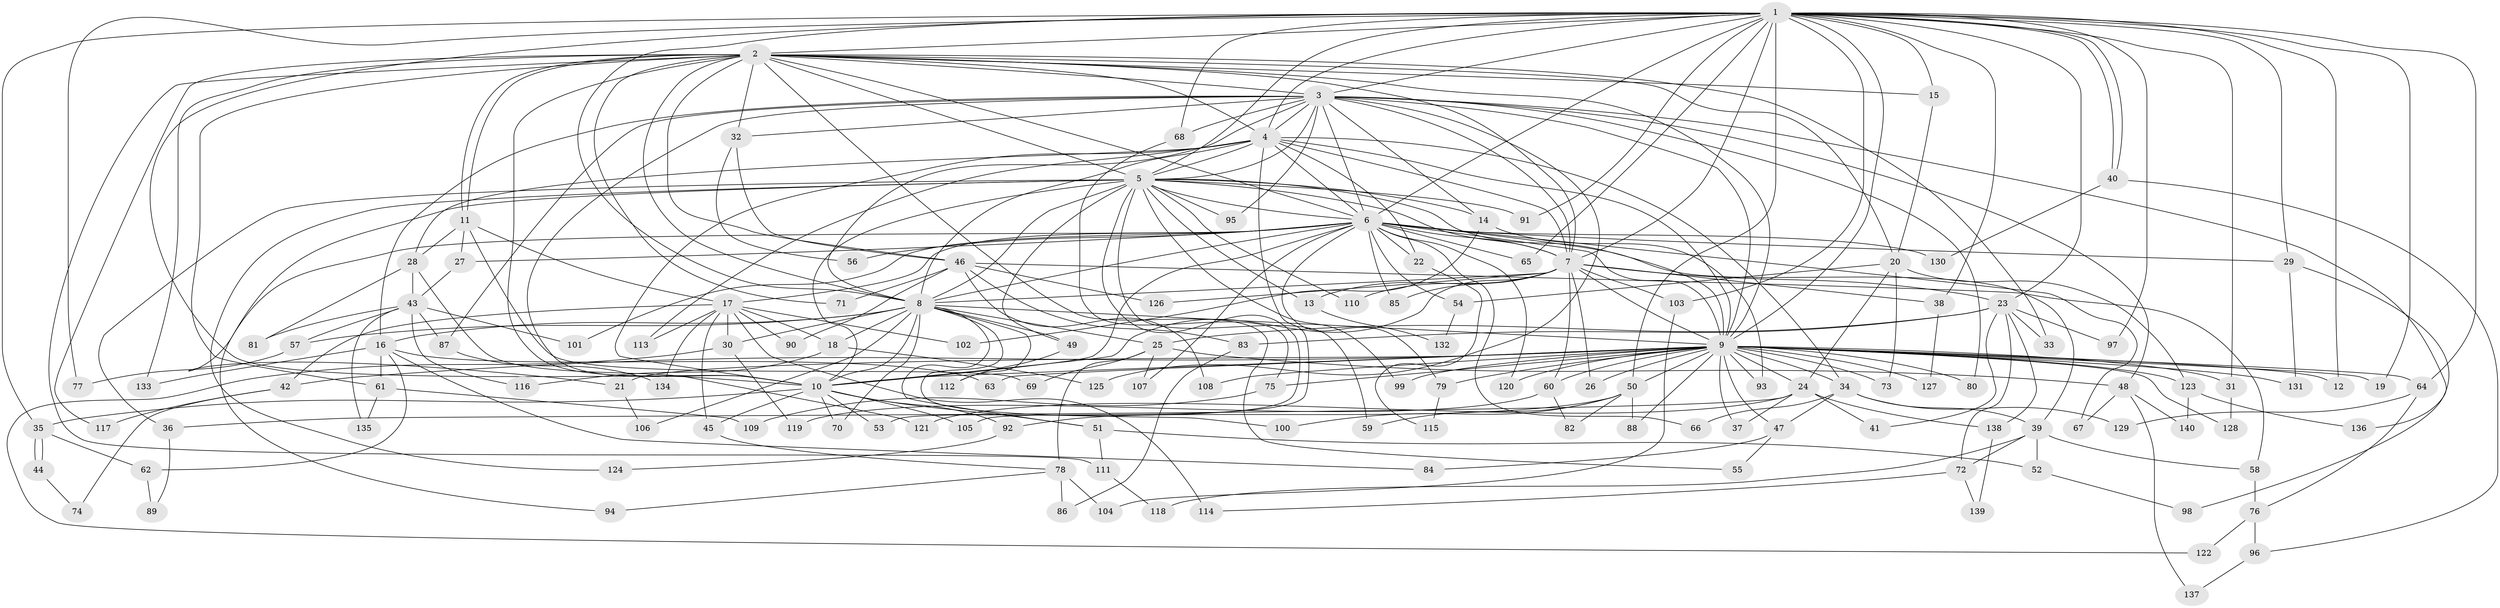 // coarse degree distribution, {27: 0.009259259259259259, 23: 0.018518518518518517, 19: 0.009259259259259259, 14: 0.009259259259259259, 20: 0.009259259259259259, 25: 0.009259259259259259, 16: 0.009259259259259259, 36: 0.009259259259259259, 15: 0.009259259259259259, 2: 0.48148148148148145, 3: 0.19444444444444445, 4: 0.1111111111111111, 13: 0.009259259259259259, 6: 0.018518518518518517, 9: 0.027777777777777776, 7: 0.018518518518518517, 10: 0.018518518518518517, 5: 0.018518518518518517, 1: 0.009259259259259259}
// Generated by graph-tools (version 1.1) at 2025/51/02/27/25 19:51:47]
// undirected, 140 vertices, 305 edges
graph export_dot {
graph [start="1"]
  node [color=gray90,style=filled];
  1;
  2;
  3;
  4;
  5;
  6;
  7;
  8;
  9;
  10;
  11;
  12;
  13;
  14;
  15;
  16;
  17;
  18;
  19;
  20;
  21;
  22;
  23;
  24;
  25;
  26;
  27;
  28;
  29;
  30;
  31;
  32;
  33;
  34;
  35;
  36;
  37;
  38;
  39;
  40;
  41;
  42;
  43;
  44;
  45;
  46;
  47;
  48;
  49;
  50;
  51;
  52;
  53;
  54;
  55;
  56;
  57;
  58;
  59;
  60;
  61;
  62;
  63;
  64;
  65;
  66;
  67;
  68;
  69;
  70;
  71;
  72;
  73;
  74;
  75;
  76;
  77;
  78;
  79;
  80;
  81;
  82;
  83;
  84;
  85;
  86;
  87;
  88;
  89;
  90;
  91;
  92;
  93;
  94;
  95;
  96;
  97;
  98;
  99;
  100;
  101;
  102;
  103;
  104;
  105;
  106;
  107;
  108;
  109;
  110;
  111;
  112;
  113;
  114;
  115;
  116;
  117;
  118;
  119;
  120;
  121;
  122;
  123;
  124;
  125;
  126;
  127;
  128;
  129;
  130;
  131;
  132;
  133;
  134;
  135;
  136;
  137;
  138;
  139;
  140;
  1 -- 2;
  1 -- 3;
  1 -- 4;
  1 -- 5;
  1 -- 6;
  1 -- 7;
  1 -- 8;
  1 -- 9;
  1 -- 10;
  1 -- 12;
  1 -- 15;
  1 -- 19;
  1 -- 23;
  1 -- 29;
  1 -- 31;
  1 -- 35;
  1 -- 38;
  1 -- 40;
  1 -- 40;
  1 -- 50;
  1 -- 64;
  1 -- 65;
  1 -- 68;
  1 -- 77;
  1 -- 91;
  1 -- 97;
  1 -- 103;
  2 -- 3;
  2 -- 4;
  2 -- 5;
  2 -- 6;
  2 -- 7;
  2 -- 8;
  2 -- 9;
  2 -- 10;
  2 -- 11;
  2 -- 11;
  2 -- 15;
  2 -- 20;
  2 -- 32;
  2 -- 33;
  2 -- 46;
  2 -- 55;
  2 -- 61;
  2 -- 71;
  2 -- 111;
  2 -- 117;
  2 -- 133;
  3 -- 4;
  3 -- 5;
  3 -- 6;
  3 -- 7;
  3 -- 8;
  3 -- 9;
  3 -- 10;
  3 -- 14;
  3 -- 16;
  3 -- 32;
  3 -- 48;
  3 -- 68;
  3 -- 80;
  3 -- 87;
  3 -- 95;
  3 -- 125;
  3 -- 136;
  4 -- 5;
  4 -- 6;
  4 -- 7;
  4 -- 8;
  4 -- 9;
  4 -- 10;
  4 -- 22;
  4 -- 28;
  4 -- 34;
  4 -- 105;
  4 -- 113;
  5 -- 6;
  5 -- 7;
  5 -- 8;
  5 -- 9;
  5 -- 10;
  5 -- 13;
  5 -- 14;
  5 -- 21;
  5 -- 36;
  5 -- 49;
  5 -- 53;
  5 -- 59;
  5 -- 91;
  5 -- 95;
  5 -- 99;
  5 -- 110;
  5 -- 124;
  6 -- 7;
  6 -- 8;
  6 -- 9;
  6 -- 10;
  6 -- 17;
  6 -- 22;
  6 -- 27;
  6 -- 29;
  6 -- 39;
  6 -- 54;
  6 -- 56;
  6 -- 65;
  6 -- 66;
  6 -- 67;
  6 -- 79;
  6 -- 85;
  6 -- 94;
  6 -- 101;
  6 -- 107;
  6 -- 120;
  6 -- 130;
  7 -- 8;
  7 -- 9;
  7 -- 10;
  7 -- 13;
  7 -- 23;
  7 -- 26;
  7 -- 38;
  7 -- 60;
  7 -- 85;
  7 -- 103;
  7 -- 110;
  7 -- 126;
  8 -- 9;
  8 -- 10;
  8 -- 16;
  8 -- 18;
  8 -- 25;
  8 -- 30;
  8 -- 49;
  8 -- 51;
  8 -- 57;
  8 -- 70;
  8 -- 100;
  8 -- 106;
  8 -- 112;
  9 -- 10;
  9 -- 12;
  9 -- 19;
  9 -- 21;
  9 -- 24;
  9 -- 26;
  9 -- 31;
  9 -- 34;
  9 -- 37;
  9 -- 42;
  9 -- 47;
  9 -- 50;
  9 -- 60;
  9 -- 63;
  9 -- 64;
  9 -- 73;
  9 -- 75;
  9 -- 79;
  9 -- 80;
  9 -- 88;
  9 -- 93;
  9 -- 99;
  9 -- 108;
  9 -- 120;
  9 -- 123;
  9 -- 127;
  9 -- 128;
  9 -- 131;
  10 -- 35;
  10 -- 45;
  10 -- 51;
  10 -- 53;
  10 -- 70;
  10 -- 92;
  10 -- 105;
  11 -- 17;
  11 -- 27;
  11 -- 28;
  11 -- 69;
  13 -- 132;
  14 -- 93;
  14 -- 102;
  15 -- 20;
  16 -- 61;
  16 -- 62;
  16 -- 63;
  16 -- 84;
  16 -- 133;
  17 -- 18;
  17 -- 30;
  17 -- 42;
  17 -- 45;
  17 -- 90;
  17 -- 102;
  17 -- 113;
  17 -- 114;
  17 -- 134;
  18 -- 116;
  18 -- 125;
  20 -- 24;
  20 -- 54;
  20 -- 73;
  20 -- 123;
  21 -- 106;
  22 -- 115;
  23 -- 25;
  23 -- 33;
  23 -- 41;
  23 -- 72;
  23 -- 83;
  23 -- 97;
  23 -- 138;
  24 -- 36;
  24 -- 37;
  24 -- 41;
  24 -- 121;
  24 -- 138;
  25 -- 48;
  25 -- 69;
  25 -- 78;
  25 -- 107;
  27 -- 43;
  28 -- 43;
  28 -- 81;
  28 -- 121;
  29 -- 98;
  29 -- 131;
  30 -- 119;
  30 -- 122;
  31 -- 128;
  32 -- 46;
  32 -- 56;
  34 -- 39;
  34 -- 47;
  34 -- 66;
  34 -- 129;
  35 -- 44;
  35 -- 44;
  35 -- 62;
  36 -- 89;
  38 -- 127;
  39 -- 52;
  39 -- 58;
  39 -- 72;
  39 -- 118;
  40 -- 96;
  40 -- 130;
  42 -- 74;
  42 -- 117;
  43 -- 57;
  43 -- 81;
  43 -- 87;
  43 -- 101;
  43 -- 116;
  43 -- 135;
  44 -- 74;
  45 -- 78;
  46 -- 58;
  46 -- 71;
  46 -- 83;
  46 -- 90;
  46 -- 108;
  46 -- 126;
  47 -- 55;
  47 -- 84;
  48 -- 67;
  48 -- 137;
  48 -- 140;
  49 -- 112;
  50 -- 59;
  50 -- 82;
  50 -- 88;
  50 -- 92;
  50 -- 100;
  51 -- 52;
  51 -- 111;
  52 -- 98;
  54 -- 132;
  57 -- 77;
  58 -- 76;
  60 -- 82;
  60 -- 119;
  61 -- 109;
  61 -- 135;
  62 -- 89;
  64 -- 76;
  64 -- 129;
  68 -- 75;
  72 -- 114;
  72 -- 139;
  75 -- 109;
  76 -- 96;
  76 -- 122;
  78 -- 86;
  78 -- 94;
  78 -- 104;
  79 -- 115;
  83 -- 86;
  87 -- 134;
  92 -- 124;
  96 -- 137;
  103 -- 104;
  111 -- 118;
  123 -- 136;
  123 -- 140;
  138 -- 139;
}
